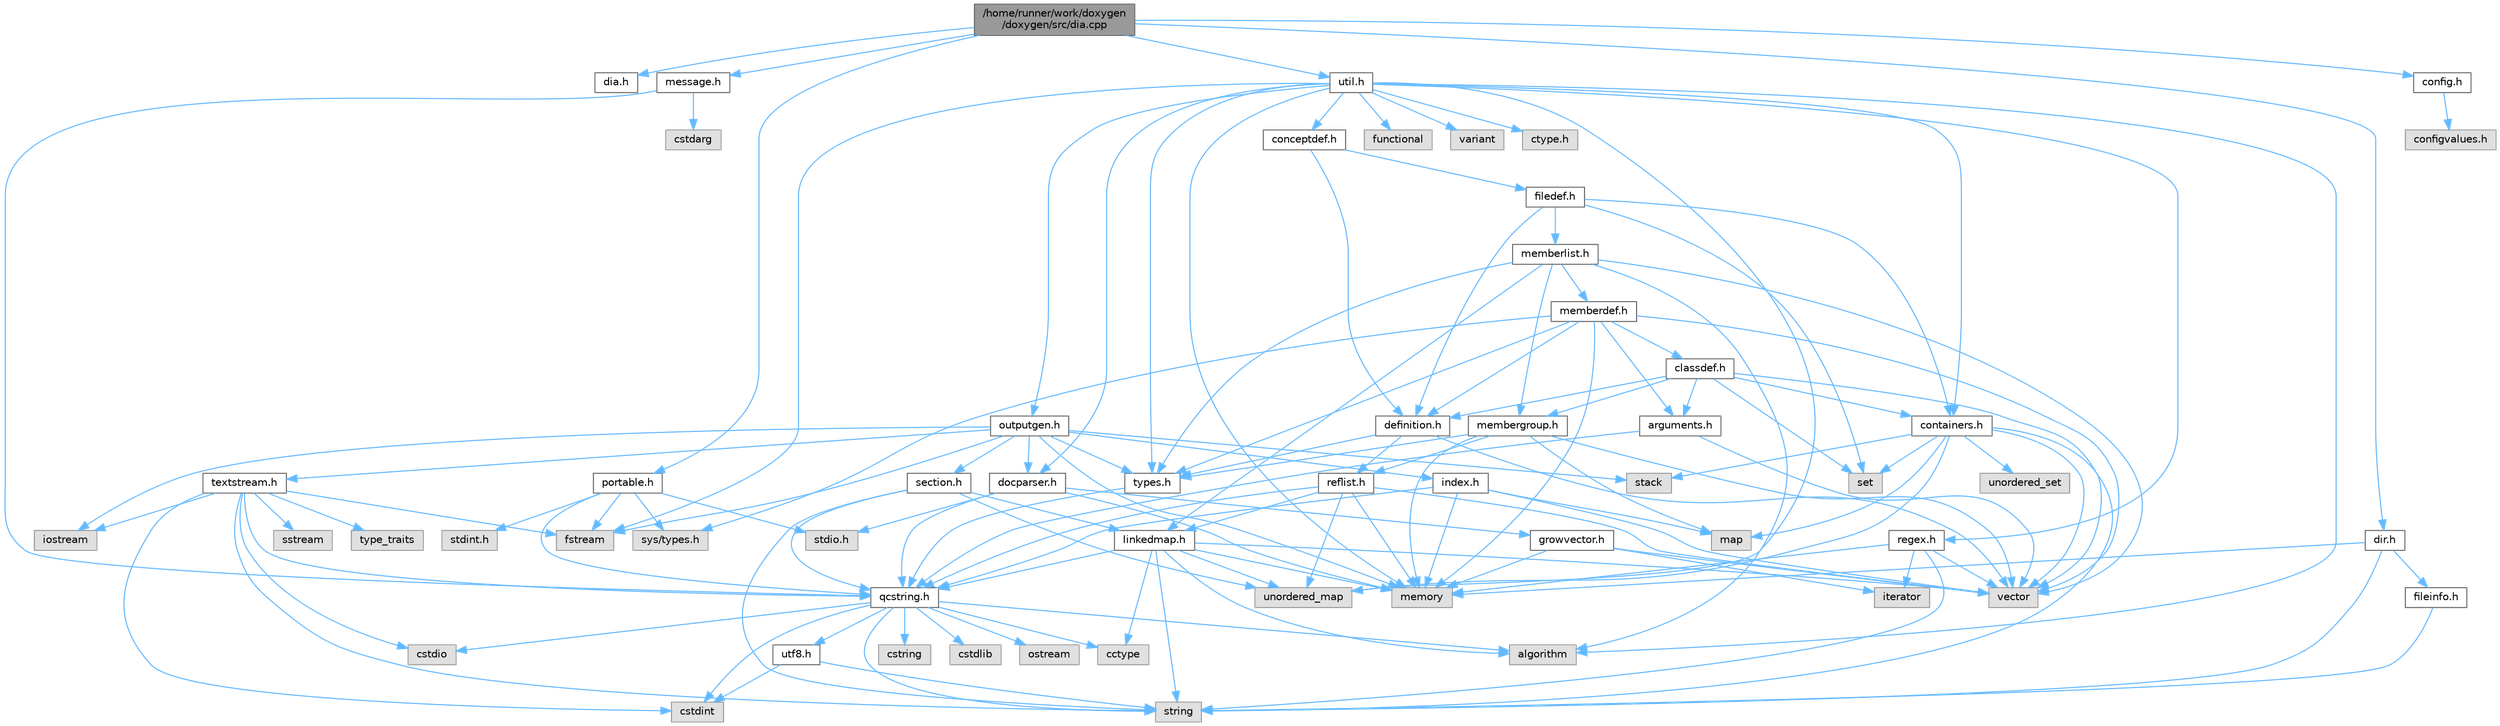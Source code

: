 digraph "/home/runner/work/doxygen/doxygen/src/dia.cpp"
{
 // INTERACTIVE_SVG=YES
 // LATEX_PDF_SIZE
  bgcolor="transparent";
  edge [fontname=Helvetica,fontsize=10,labelfontname=Helvetica,labelfontsize=10];
  node [fontname=Helvetica,fontsize=10,shape=box,height=0.2,width=0.4];
  Node1 [id="Node000001",label="/home/runner/work/doxygen\l/doxygen/src/dia.cpp",height=0.2,width=0.4,color="gray40", fillcolor="grey60", style="filled", fontcolor="black",tooltip=" "];
  Node1 -> Node2 [id="edge1_Node000001_Node000002",color="steelblue1",style="solid",tooltip=" "];
  Node2 [id="Node000002",label="dia.h",height=0.2,width=0.4,color="grey40", fillcolor="white", style="filled",URL="$da/d49/dia_8h.html",tooltip=" "];
  Node1 -> Node3 [id="edge2_Node000001_Node000003",color="steelblue1",style="solid",tooltip=" "];
  Node3 [id="Node000003",label="portable.h",height=0.2,width=0.4,color="grey40", fillcolor="white", style="filled",URL="$d2/de2/portable_8h.html",tooltip="Portable versions of functions that are platform dependent."];
  Node3 -> Node4 [id="edge3_Node000003_Node000004",color="steelblue1",style="solid",tooltip=" "];
  Node4 [id="Node000004",label="stdio.h",height=0.2,width=0.4,color="grey60", fillcolor="#E0E0E0", style="filled",tooltip=" "];
  Node3 -> Node5 [id="edge4_Node000003_Node000005",color="steelblue1",style="solid",tooltip=" "];
  Node5 [id="Node000005",label="sys/types.h",height=0.2,width=0.4,color="grey60", fillcolor="#E0E0E0", style="filled",tooltip=" "];
  Node3 -> Node6 [id="edge5_Node000003_Node000006",color="steelblue1",style="solid",tooltip=" "];
  Node6 [id="Node000006",label="stdint.h",height=0.2,width=0.4,color="grey60", fillcolor="#E0E0E0", style="filled",tooltip=" "];
  Node3 -> Node7 [id="edge6_Node000003_Node000007",color="steelblue1",style="solid",tooltip=" "];
  Node7 [id="Node000007",label="fstream",height=0.2,width=0.4,color="grey60", fillcolor="#E0E0E0", style="filled",tooltip=" "];
  Node3 -> Node8 [id="edge7_Node000003_Node000008",color="steelblue1",style="solid",tooltip=" "];
  Node8 [id="Node000008",label="qcstring.h",height=0.2,width=0.4,color="grey40", fillcolor="white", style="filled",URL="$d7/d5c/qcstring_8h.html",tooltip=" "];
  Node8 -> Node9 [id="edge8_Node000008_Node000009",color="steelblue1",style="solid",tooltip=" "];
  Node9 [id="Node000009",label="string",height=0.2,width=0.4,color="grey60", fillcolor="#E0E0E0", style="filled",tooltip=" "];
  Node8 -> Node10 [id="edge9_Node000008_Node000010",color="steelblue1",style="solid",tooltip=" "];
  Node10 [id="Node000010",label="algorithm",height=0.2,width=0.4,color="grey60", fillcolor="#E0E0E0", style="filled",tooltip=" "];
  Node8 -> Node11 [id="edge10_Node000008_Node000011",color="steelblue1",style="solid",tooltip=" "];
  Node11 [id="Node000011",label="cctype",height=0.2,width=0.4,color="grey60", fillcolor="#E0E0E0", style="filled",tooltip=" "];
  Node8 -> Node12 [id="edge11_Node000008_Node000012",color="steelblue1",style="solid",tooltip=" "];
  Node12 [id="Node000012",label="cstring",height=0.2,width=0.4,color="grey60", fillcolor="#E0E0E0", style="filled",tooltip=" "];
  Node8 -> Node13 [id="edge12_Node000008_Node000013",color="steelblue1",style="solid",tooltip=" "];
  Node13 [id="Node000013",label="cstdio",height=0.2,width=0.4,color="grey60", fillcolor="#E0E0E0", style="filled",tooltip=" "];
  Node8 -> Node14 [id="edge13_Node000008_Node000014",color="steelblue1",style="solid",tooltip=" "];
  Node14 [id="Node000014",label="cstdlib",height=0.2,width=0.4,color="grey60", fillcolor="#E0E0E0", style="filled",tooltip=" "];
  Node8 -> Node15 [id="edge14_Node000008_Node000015",color="steelblue1",style="solid",tooltip=" "];
  Node15 [id="Node000015",label="cstdint",height=0.2,width=0.4,color="grey60", fillcolor="#E0E0E0", style="filled",tooltip=" "];
  Node8 -> Node16 [id="edge15_Node000008_Node000016",color="steelblue1",style="solid",tooltip=" "];
  Node16 [id="Node000016",label="ostream",height=0.2,width=0.4,color="grey60", fillcolor="#E0E0E0", style="filled",tooltip=" "];
  Node8 -> Node17 [id="edge16_Node000008_Node000017",color="steelblue1",style="solid",tooltip=" "];
  Node17 [id="Node000017",label="utf8.h",height=0.2,width=0.4,color="grey40", fillcolor="white", style="filled",URL="$db/d7c/utf8_8h.html",tooltip="Various UTF8 related helper functions."];
  Node17 -> Node15 [id="edge17_Node000017_Node000015",color="steelblue1",style="solid",tooltip=" "];
  Node17 -> Node9 [id="edge18_Node000017_Node000009",color="steelblue1",style="solid",tooltip=" "];
  Node1 -> Node18 [id="edge19_Node000001_Node000018",color="steelblue1",style="solid",tooltip=" "];
  Node18 [id="Node000018",label="config.h",height=0.2,width=0.4,color="grey40", fillcolor="white", style="filled",URL="$db/d16/config_8h.html",tooltip=" "];
  Node18 -> Node19 [id="edge20_Node000018_Node000019",color="steelblue1",style="solid",tooltip=" "];
  Node19 [id="Node000019",label="configvalues.h",height=0.2,width=0.4,color="grey60", fillcolor="#E0E0E0", style="filled",tooltip=" "];
  Node1 -> Node20 [id="edge21_Node000001_Node000020",color="steelblue1",style="solid",tooltip=" "];
  Node20 [id="Node000020",label="message.h",height=0.2,width=0.4,color="grey40", fillcolor="white", style="filled",URL="$d2/d0d/message_8h.html",tooltip=" "];
  Node20 -> Node21 [id="edge22_Node000020_Node000021",color="steelblue1",style="solid",tooltip=" "];
  Node21 [id="Node000021",label="cstdarg",height=0.2,width=0.4,color="grey60", fillcolor="#E0E0E0", style="filled",tooltip=" "];
  Node20 -> Node8 [id="edge23_Node000020_Node000008",color="steelblue1",style="solid",tooltip=" "];
  Node1 -> Node22 [id="edge24_Node000001_Node000022",color="steelblue1",style="solid",tooltip=" "];
  Node22 [id="Node000022",label="util.h",height=0.2,width=0.4,color="grey40", fillcolor="white", style="filled",URL="$d8/d3c/util_8h.html",tooltip="A bunch of utility functions."];
  Node22 -> Node23 [id="edge25_Node000022_Node000023",color="steelblue1",style="solid",tooltip=" "];
  Node23 [id="Node000023",label="memory",height=0.2,width=0.4,color="grey60", fillcolor="#E0E0E0", style="filled",tooltip=" "];
  Node22 -> Node24 [id="edge26_Node000022_Node000024",color="steelblue1",style="solid",tooltip=" "];
  Node24 [id="Node000024",label="unordered_map",height=0.2,width=0.4,color="grey60", fillcolor="#E0E0E0", style="filled",tooltip=" "];
  Node22 -> Node10 [id="edge27_Node000022_Node000010",color="steelblue1",style="solid",tooltip=" "];
  Node22 -> Node25 [id="edge28_Node000022_Node000025",color="steelblue1",style="solid",tooltip=" "];
  Node25 [id="Node000025",label="functional",height=0.2,width=0.4,color="grey60", fillcolor="#E0E0E0", style="filled",tooltip=" "];
  Node22 -> Node7 [id="edge29_Node000022_Node000007",color="steelblue1",style="solid",tooltip=" "];
  Node22 -> Node26 [id="edge30_Node000022_Node000026",color="steelblue1",style="solid",tooltip=" "];
  Node26 [id="Node000026",label="variant",height=0.2,width=0.4,color="grey60", fillcolor="#E0E0E0", style="filled",tooltip=" "];
  Node22 -> Node27 [id="edge31_Node000022_Node000027",color="steelblue1",style="solid",tooltip=" "];
  Node27 [id="Node000027",label="ctype.h",height=0.2,width=0.4,color="grey60", fillcolor="#E0E0E0", style="filled",tooltip=" "];
  Node22 -> Node28 [id="edge32_Node000022_Node000028",color="steelblue1",style="solid",tooltip=" "];
  Node28 [id="Node000028",label="types.h",height=0.2,width=0.4,color="grey40", fillcolor="white", style="filled",URL="$d9/d49/types_8h.html",tooltip="This file contains a number of basic enums and types."];
  Node28 -> Node8 [id="edge33_Node000028_Node000008",color="steelblue1",style="solid",tooltip=" "];
  Node22 -> Node29 [id="edge34_Node000022_Node000029",color="steelblue1",style="solid",tooltip=" "];
  Node29 [id="Node000029",label="docparser.h",height=0.2,width=0.4,color="grey40", fillcolor="white", style="filled",URL="$de/d9c/docparser_8h.html",tooltip=" "];
  Node29 -> Node4 [id="edge35_Node000029_Node000004",color="steelblue1",style="solid",tooltip=" "];
  Node29 -> Node23 [id="edge36_Node000029_Node000023",color="steelblue1",style="solid",tooltip=" "];
  Node29 -> Node8 [id="edge37_Node000029_Node000008",color="steelblue1",style="solid",tooltip=" "];
  Node29 -> Node30 [id="edge38_Node000029_Node000030",color="steelblue1",style="solid",tooltip=" "];
  Node30 [id="Node000030",label="growvector.h",height=0.2,width=0.4,color="grey40", fillcolor="white", style="filled",URL="$d7/d50/growvector_8h.html",tooltip=" "];
  Node30 -> Node31 [id="edge39_Node000030_Node000031",color="steelblue1",style="solid",tooltip=" "];
  Node31 [id="Node000031",label="vector",height=0.2,width=0.4,color="grey60", fillcolor="#E0E0E0", style="filled",tooltip=" "];
  Node30 -> Node23 [id="edge40_Node000030_Node000023",color="steelblue1",style="solid",tooltip=" "];
  Node30 -> Node32 [id="edge41_Node000030_Node000032",color="steelblue1",style="solid",tooltip=" "];
  Node32 [id="Node000032",label="iterator",height=0.2,width=0.4,color="grey60", fillcolor="#E0E0E0", style="filled",tooltip=" "];
  Node22 -> Node33 [id="edge42_Node000022_Node000033",color="steelblue1",style="solid",tooltip=" "];
  Node33 [id="Node000033",label="containers.h",height=0.2,width=0.4,color="grey40", fillcolor="white", style="filled",URL="$d5/d75/containers_8h.html",tooltip=" "];
  Node33 -> Node31 [id="edge43_Node000033_Node000031",color="steelblue1",style="solid",tooltip=" "];
  Node33 -> Node9 [id="edge44_Node000033_Node000009",color="steelblue1",style="solid",tooltip=" "];
  Node33 -> Node34 [id="edge45_Node000033_Node000034",color="steelblue1",style="solid",tooltip=" "];
  Node34 [id="Node000034",label="set",height=0.2,width=0.4,color="grey60", fillcolor="#E0E0E0", style="filled",tooltip=" "];
  Node33 -> Node35 [id="edge46_Node000033_Node000035",color="steelblue1",style="solid",tooltip=" "];
  Node35 [id="Node000035",label="map",height=0.2,width=0.4,color="grey60", fillcolor="#E0E0E0", style="filled",tooltip=" "];
  Node33 -> Node36 [id="edge47_Node000033_Node000036",color="steelblue1",style="solid",tooltip=" "];
  Node36 [id="Node000036",label="unordered_set",height=0.2,width=0.4,color="grey60", fillcolor="#E0E0E0", style="filled",tooltip=" "];
  Node33 -> Node24 [id="edge48_Node000033_Node000024",color="steelblue1",style="solid",tooltip=" "];
  Node33 -> Node37 [id="edge49_Node000033_Node000037",color="steelblue1",style="solid",tooltip=" "];
  Node37 [id="Node000037",label="stack",height=0.2,width=0.4,color="grey60", fillcolor="#E0E0E0", style="filled",tooltip=" "];
  Node22 -> Node38 [id="edge50_Node000022_Node000038",color="steelblue1",style="solid",tooltip=" "];
  Node38 [id="Node000038",label="outputgen.h",height=0.2,width=0.4,color="grey40", fillcolor="white", style="filled",URL="$df/d06/outputgen_8h.html",tooltip=" "];
  Node38 -> Node23 [id="edge51_Node000038_Node000023",color="steelblue1",style="solid",tooltip=" "];
  Node38 -> Node37 [id="edge52_Node000038_Node000037",color="steelblue1",style="solid",tooltip=" "];
  Node38 -> Node39 [id="edge53_Node000038_Node000039",color="steelblue1",style="solid",tooltip=" "];
  Node39 [id="Node000039",label="iostream",height=0.2,width=0.4,color="grey60", fillcolor="#E0E0E0", style="filled",tooltip=" "];
  Node38 -> Node7 [id="edge54_Node000038_Node000007",color="steelblue1",style="solid",tooltip=" "];
  Node38 -> Node28 [id="edge55_Node000038_Node000028",color="steelblue1",style="solid",tooltip=" "];
  Node38 -> Node40 [id="edge56_Node000038_Node000040",color="steelblue1",style="solid",tooltip=" "];
  Node40 [id="Node000040",label="index.h",height=0.2,width=0.4,color="grey40", fillcolor="white", style="filled",URL="$d1/db5/index_8h.html",tooltip=" "];
  Node40 -> Node23 [id="edge57_Node000040_Node000023",color="steelblue1",style="solid",tooltip=" "];
  Node40 -> Node31 [id="edge58_Node000040_Node000031",color="steelblue1",style="solid",tooltip=" "];
  Node40 -> Node35 [id="edge59_Node000040_Node000035",color="steelblue1",style="solid",tooltip=" "];
  Node40 -> Node8 [id="edge60_Node000040_Node000008",color="steelblue1",style="solid",tooltip=" "];
  Node38 -> Node41 [id="edge61_Node000038_Node000041",color="steelblue1",style="solid",tooltip=" "];
  Node41 [id="Node000041",label="section.h",height=0.2,width=0.4,color="grey40", fillcolor="white", style="filled",URL="$d1/d2a/section_8h.html",tooltip=" "];
  Node41 -> Node9 [id="edge62_Node000041_Node000009",color="steelblue1",style="solid",tooltip=" "];
  Node41 -> Node24 [id="edge63_Node000041_Node000024",color="steelblue1",style="solid",tooltip=" "];
  Node41 -> Node8 [id="edge64_Node000041_Node000008",color="steelblue1",style="solid",tooltip=" "];
  Node41 -> Node42 [id="edge65_Node000041_Node000042",color="steelblue1",style="solid",tooltip=" "];
  Node42 [id="Node000042",label="linkedmap.h",height=0.2,width=0.4,color="grey40", fillcolor="white", style="filled",URL="$da/de1/linkedmap_8h.html",tooltip=" "];
  Node42 -> Node24 [id="edge66_Node000042_Node000024",color="steelblue1",style="solid",tooltip=" "];
  Node42 -> Node31 [id="edge67_Node000042_Node000031",color="steelblue1",style="solid",tooltip=" "];
  Node42 -> Node23 [id="edge68_Node000042_Node000023",color="steelblue1",style="solid",tooltip=" "];
  Node42 -> Node9 [id="edge69_Node000042_Node000009",color="steelblue1",style="solid",tooltip=" "];
  Node42 -> Node10 [id="edge70_Node000042_Node000010",color="steelblue1",style="solid",tooltip=" "];
  Node42 -> Node11 [id="edge71_Node000042_Node000011",color="steelblue1",style="solid",tooltip=" "];
  Node42 -> Node8 [id="edge72_Node000042_Node000008",color="steelblue1",style="solid",tooltip=" "];
  Node38 -> Node43 [id="edge73_Node000038_Node000043",color="steelblue1",style="solid",tooltip=" "];
  Node43 [id="Node000043",label="textstream.h",height=0.2,width=0.4,color="grey40", fillcolor="white", style="filled",URL="$d4/d7d/textstream_8h.html",tooltip=" "];
  Node43 -> Node9 [id="edge74_Node000043_Node000009",color="steelblue1",style="solid",tooltip=" "];
  Node43 -> Node39 [id="edge75_Node000043_Node000039",color="steelblue1",style="solid",tooltip=" "];
  Node43 -> Node44 [id="edge76_Node000043_Node000044",color="steelblue1",style="solid",tooltip=" "];
  Node44 [id="Node000044",label="sstream",height=0.2,width=0.4,color="grey60", fillcolor="#E0E0E0", style="filled",tooltip=" "];
  Node43 -> Node15 [id="edge77_Node000043_Node000015",color="steelblue1",style="solid",tooltip=" "];
  Node43 -> Node13 [id="edge78_Node000043_Node000013",color="steelblue1",style="solid",tooltip=" "];
  Node43 -> Node7 [id="edge79_Node000043_Node000007",color="steelblue1",style="solid",tooltip=" "];
  Node43 -> Node45 [id="edge80_Node000043_Node000045",color="steelblue1",style="solid",tooltip=" "];
  Node45 [id="Node000045",label="type_traits",height=0.2,width=0.4,color="grey60", fillcolor="#E0E0E0", style="filled",tooltip=" "];
  Node43 -> Node8 [id="edge81_Node000043_Node000008",color="steelblue1",style="solid",tooltip=" "];
  Node38 -> Node29 [id="edge82_Node000038_Node000029",color="steelblue1",style="solid",tooltip=" "];
  Node22 -> Node46 [id="edge83_Node000022_Node000046",color="steelblue1",style="solid",tooltip=" "];
  Node46 [id="Node000046",label="regex.h",height=0.2,width=0.4,color="grey40", fillcolor="white", style="filled",URL="$d1/d21/regex_8h.html",tooltip=" "];
  Node46 -> Node23 [id="edge84_Node000046_Node000023",color="steelblue1",style="solid",tooltip=" "];
  Node46 -> Node9 [id="edge85_Node000046_Node000009",color="steelblue1",style="solid",tooltip=" "];
  Node46 -> Node31 [id="edge86_Node000046_Node000031",color="steelblue1",style="solid",tooltip=" "];
  Node46 -> Node32 [id="edge87_Node000046_Node000032",color="steelblue1",style="solid",tooltip=" "];
  Node22 -> Node47 [id="edge88_Node000022_Node000047",color="steelblue1",style="solid",tooltip=" "];
  Node47 [id="Node000047",label="conceptdef.h",height=0.2,width=0.4,color="grey40", fillcolor="white", style="filled",URL="$da/df1/conceptdef_8h.html",tooltip=" "];
  Node47 -> Node48 [id="edge89_Node000047_Node000048",color="steelblue1",style="solid",tooltip=" "];
  Node48 [id="Node000048",label="definition.h",height=0.2,width=0.4,color="grey40", fillcolor="white", style="filled",URL="$df/da1/definition_8h.html",tooltip=" "];
  Node48 -> Node31 [id="edge90_Node000048_Node000031",color="steelblue1",style="solid",tooltip=" "];
  Node48 -> Node28 [id="edge91_Node000048_Node000028",color="steelblue1",style="solid",tooltip=" "];
  Node48 -> Node49 [id="edge92_Node000048_Node000049",color="steelblue1",style="solid",tooltip=" "];
  Node49 [id="Node000049",label="reflist.h",height=0.2,width=0.4,color="grey40", fillcolor="white", style="filled",URL="$d1/d02/reflist_8h.html",tooltip=" "];
  Node49 -> Node31 [id="edge93_Node000049_Node000031",color="steelblue1",style="solid",tooltip=" "];
  Node49 -> Node24 [id="edge94_Node000049_Node000024",color="steelblue1",style="solid",tooltip=" "];
  Node49 -> Node23 [id="edge95_Node000049_Node000023",color="steelblue1",style="solid",tooltip=" "];
  Node49 -> Node8 [id="edge96_Node000049_Node000008",color="steelblue1",style="solid",tooltip=" "];
  Node49 -> Node42 [id="edge97_Node000049_Node000042",color="steelblue1",style="solid",tooltip=" "];
  Node47 -> Node50 [id="edge98_Node000047_Node000050",color="steelblue1",style="solid",tooltip=" "];
  Node50 [id="Node000050",label="filedef.h",height=0.2,width=0.4,color="grey40", fillcolor="white", style="filled",URL="$d4/d3a/filedef_8h.html",tooltip=" "];
  Node50 -> Node34 [id="edge99_Node000050_Node000034",color="steelblue1",style="solid",tooltip=" "];
  Node50 -> Node48 [id="edge100_Node000050_Node000048",color="steelblue1",style="solid",tooltip=" "];
  Node50 -> Node51 [id="edge101_Node000050_Node000051",color="steelblue1",style="solid",tooltip=" "];
  Node51 [id="Node000051",label="memberlist.h",height=0.2,width=0.4,color="grey40", fillcolor="white", style="filled",URL="$dd/d78/memberlist_8h.html",tooltip=" "];
  Node51 -> Node31 [id="edge102_Node000051_Node000031",color="steelblue1",style="solid",tooltip=" "];
  Node51 -> Node10 [id="edge103_Node000051_Node000010",color="steelblue1",style="solid",tooltip=" "];
  Node51 -> Node52 [id="edge104_Node000051_Node000052",color="steelblue1",style="solid",tooltip=" "];
  Node52 [id="Node000052",label="memberdef.h",height=0.2,width=0.4,color="grey40", fillcolor="white", style="filled",URL="$d4/d46/memberdef_8h.html",tooltip=" "];
  Node52 -> Node31 [id="edge105_Node000052_Node000031",color="steelblue1",style="solid",tooltip=" "];
  Node52 -> Node23 [id="edge106_Node000052_Node000023",color="steelblue1",style="solid",tooltip=" "];
  Node52 -> Node5 [id="edge107_Node000052_Node000005",color="steelblue1",style="solid",tooltip=" "];
  Node52 -> Node28 [id="edge108_Node000052_Node000028",color="steelblue1",style="solid",tooltip=" "];
  Node52 -> Node48 [id="edge109_Node000052_Node000048",color="steelblue1",style="solid",tooltip=" "];
  Node52 -> Node53 [id="edge110_Node000052_Node000053",color="steelblue1",style="solid",tooltip=" "];
  Node53 [id="Node000053",label="arguments.h",height=0.2,width=0.4,color="grey40", fillcolor="white", style="filled",URL="$df/d9b/arguments_8h.html",tooltip=" "];
  Node53 -> Node31 [id="edge111_Node000053_Node000031",color="steelblue1",style="solid",tooltip=" "];
  Node53 -> Node8 [id="edge112_Node000053_Node000008",color="steelblue1",style="solid",tooltip=" "];
  Node52 -> Node54 [id="edge113_Node000052_Node000054",color="steelblue1",style="solid",tooltip=" "];
  Node54 [id="Node000054",label="classdef.h",height=0.2,width=0.4,color="grey40", fillcolor="white", style="filled",URL="$d1/da6/classdef_8h.html",tooltip=" "];
  Node54 -> Node31 [id="edge114_Node000054_Node000031",color="steelblue1",style="solid",tooltip=" "];
  Node54 -> Node34 [id="edge115_Node000054_Node000034",color="steelblue1",style="solid",tooltip=" "];
  Node54 -> Node33 [id="edge116_Node000054_Node000033",color="steelblue1",style="solid",tooltip=" "];
  Node54 -> Node48 [id="edge117_Node000054_Node000048",color="steelblue1",style="solid",tooltip=" "];
  Node54 -> Node53 [id="edge118_Node000054_Node000053",color="steelblue1",style="solid",tooltip=" "];
  Node54 -> Node55 [id="edge119_Node000054_Node000055",color="steelblue1",style="solid",tooltip=" "];
  Node55 [id="Node000055",label="membergroup.h",height=0.2,width=0.4,color="grey40", fillcolor="white", style="filled",URL="$d9/d11/membergroup_8h.html",tooltip=" "];
  Node55 -> Node31 [id="edge120_Node000055_Node000031",color="steelblue1",style="solid",tooltip=" "];
  Node55 -> Node35 [id="edge121_Node000055_Node000035",color="steelblue1",style="solid",tooltip=" "];
  Node55 -> Node23 [id="edge122_Node000055_Node000023",color="steelblue1",style="solid",tooltip=" "];
  Node55 -> Node28 [id="edge123_Node000055_Node000028",color="steelblue1",style="solid",tooltip=" "];
  Node55 -> Node49 [id="edge124_Node000055_Node000049",color="steelblue1",style="solid",tooltip=" "];
  Node51 -> Node42 [id="edge125_Node000051_Node000042",color="steelblue1",style="solid",tooltip=" "];
  Node51 -> Node28 [id="edge126_Node000051_Node000028",color="steelblue1",style="solid",tooltip=" "];
  Node51 -> Node55 [id="edge127_Node000051_Node000055",color="steelblue1",style="solid",tooltip=" "];
  Node50 -> Node33 [id="edge128_Node000050_Node000033",color="steelblue1",style="solid",tooltip=" "];
  Node1 -> Node56 [id="edge129_Node000001_Node000056",color="steelblue1",style="solid",tooltip=" "];
  Node56 [id="Node000056",label="dir.h",height=0.2,width=0.4,color="grey40", fillcolor="white", style="filled",URL="$df/d9c/dir_8h.html",tooltip=" "];
  Node56 -> Node9 [id="edge130_Node000056_Node000009",color="steelblue1",style="solid",tooltip=" "];
  Node56 -> Node23 [id="edge131_Node000056_Node000023",color="steelblue1",style="solid",tooltip=" "];
  Node56 -> Node57 [id="edge132_Node000056_Node000057",color="steelblue1",style="solid",tooltip=" "];
  Node57 [id="Node000057",label="fileinfo.h",height=0.2,width=0.4,color="grey40", fillcolor="white", style="filled",URL="$df/d45/fileinfo_8h.html",tooltip=" "];
  Node57 -> Node9 [id="edge133_Node000057_Node000009",color="steelblue1",style="solid",tooltip=" "];
}
